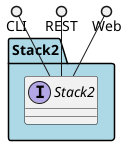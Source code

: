 @startuml



package "Stack2" #lightblue {

    interface "Stack2" as i {
    
    }
}

CLI ()-- i
REST ()-- i
Web ()-- i

package "Stack2" #lightblue {
    
}



@enduml
